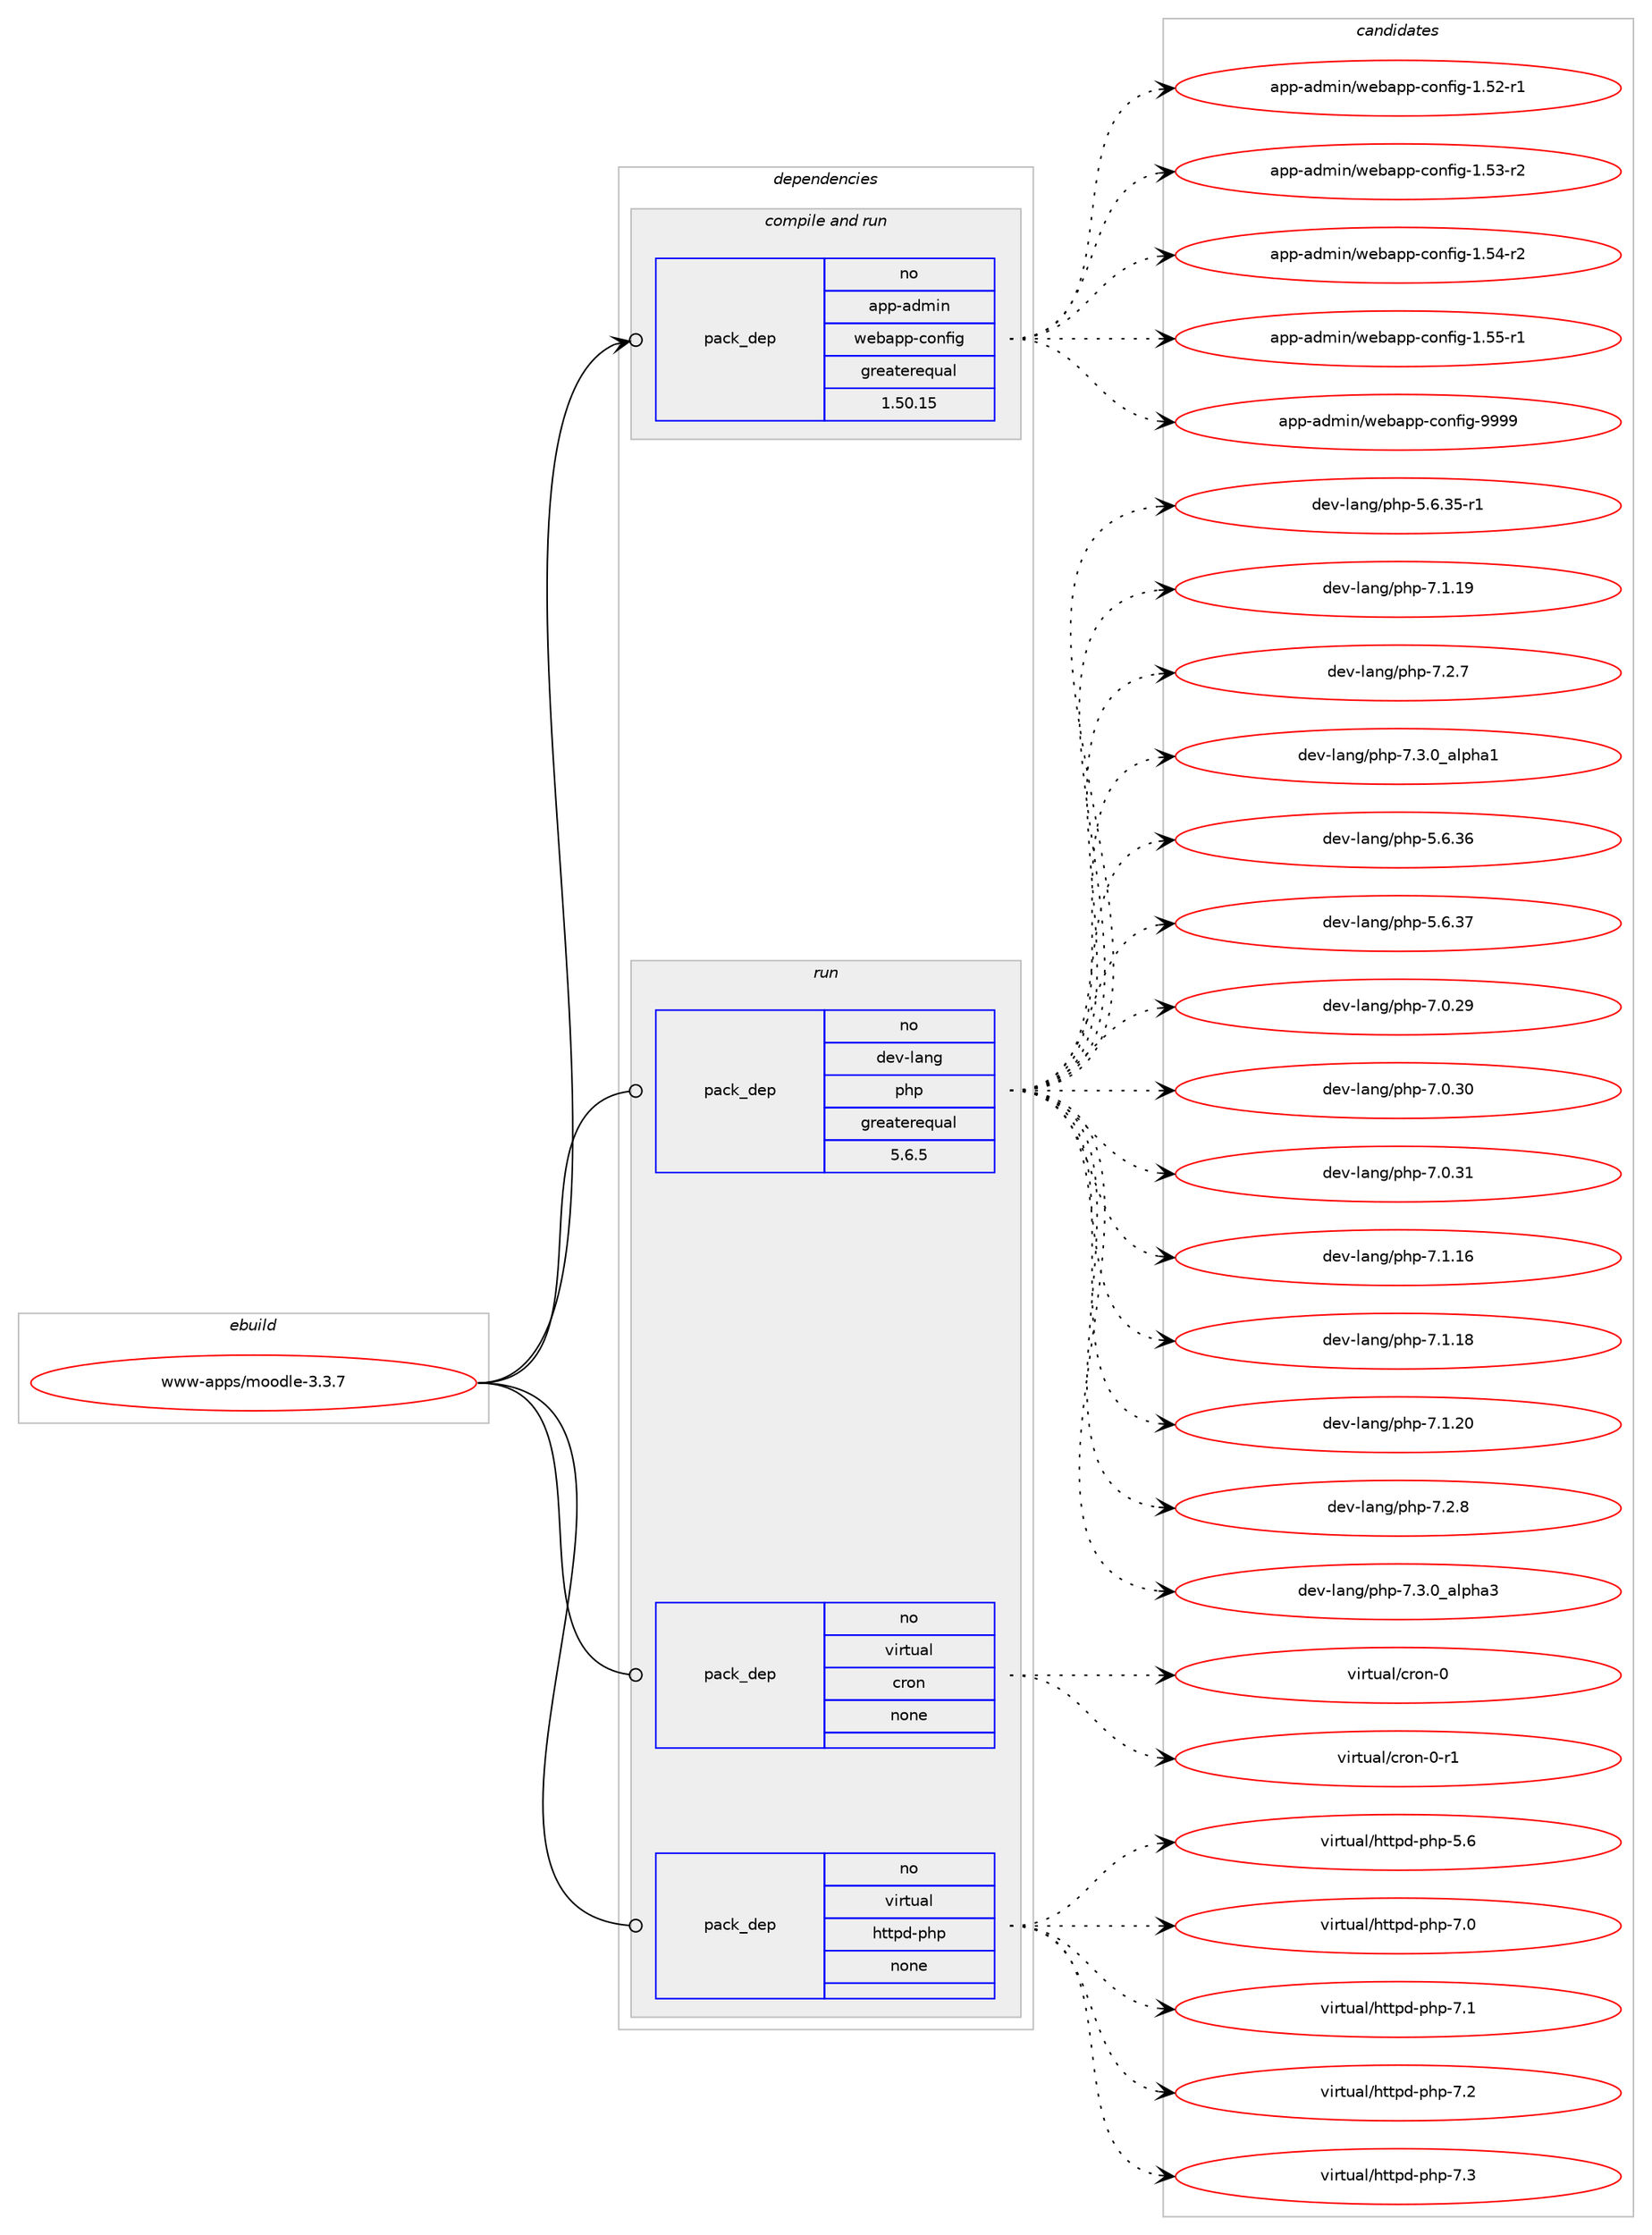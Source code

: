 digraph prolog {

# *************
# Graph options
# *************

newrank=true;
concentrate=true;
compound=true;
graph [rankdir=LR,fontname=Helvetica,fontsize=10,ranksep=1.5];#, ranksep=2.5, nodesep=0.2];
edge  [arrowhead=vee];
node  [fontname=Helvetica,fontsize=10];

# **********
# The ebuild
# **********

subgraph cluster_leftcol {
color=gray;
rank=same;
label=<<i>ebuild</i>>;
id [label="www-apps/moodle-3.3.7", color=red, width=4, href="../www-apps/moodle-3.3.7.svg"];
}

# ****************
# The dependencies
# ****************

subgraph cluster_midcol {
color=gray;
label=<<i>dependencies</i>>;
subgraph cluster_compile {
fillcolor="#eeeeee";
style=filled;
label=<<i>compile</i>>;
}
subgraph cluster_compileandrun {
fillcolor="#eeeeee";
style=filled;
label=<<i>compile and run</i>>;
subgraph pack3276 {
dependency3943 [label=<<TABLE BORDER="0" CELLBORDER="1" CELLSPACING="0" CELLPADDING="4" WIDTH="220"><TR><TD ROWSPAN="6" CELLPADDING="30">pack_dep</TD></TR><TR><TD WIDTH="110">no</TD></TR><TR><TD>app-admin</TD></TR><TR><TD>webapp-config</TD></TR><TR><TD>greaterequal</TD></TR><TR><TD>1.50.15</TD></TR></TABLE>>, shape=none, color=blue];
}
id:e -> dependency3943:w [weight=20,style="solid",arrowhead="odotvee"];
}
subgraph cluster_run {
fillcolor="#eeeeee";
style=filled;
label=<<i>run</i>>;
subgraph pack3277 {
dependency3944 [label=<<TABLE BORDER="0" CELLBORDER="1" CELLSPACING="0" CELLPADDING="4" WIDTH="220"><TR><TD ROWSPAN="6" CELLPADDING="30">pack_dep</TD></TR><TR><TD WIDTH="110">no</TD></TR><TR><TD>dev-lang</TD></TR><TR><TD>php</TD></TR><TR><TD>greaterequal</TD></TR><TR><TD>5.6.5</TD></TR></TABLE>>, shape=none, color=blue];
}
id:e -> dependency3944:w [weight=20,style="solid",arrowhead="odot"];
subgraph pack3278 {
dependency3945 [label=<<TABLE BORDER="0" CELLBORDER="1" CELLSPACING="0" CELLPADDING="4" WIDTH="220"><TR><TD ROWSPAN="6" CELLPADDING="30">pack_dep</TD></TR><TR><TD WIDTH="110">no</TD></TR><TR><TD>virtual</TD></TR><TR><TD>cron</TD></TR><TR><TD>none</TD></TR><TR><TD></TD></TR></TABLE>>, shape=none, color=blue];
}
id:e -> dependency3945:w [weight=20,style="solid",arrowhead="odot"];
subgraph pack3279 {
dependency3946 [label=<<TABLE BORDER="0" CELLBORDER="1" CELLSPACING="0" CELLPADDING="4" WIDTH="220"><TR><TD ROWSPAN="6" CELLPADDING="30">pack_dep</TD></TR><TR><TD WIDTH="110">no</TD></TR><TR><TD>virtual</TD></TR><TR><TD>httpd-php</TD></TR><TR><TD>none</TD></TR><TR><TD></TD></TR></TABLE>>, shape=none, color=blue];
}
id:e -> dependency3946:w [weight=20,style="solid",arrowhead="odot"];
}
}

# **************
# The candidates
# **************

subgraph cluster_choices {
rank=same;
color=gray;
label=<<i>candidates</i>>;

subgraph choice3276 {
color=black;
nodesep=1;
choice971121124597100109105110471191019897112112459911111010210510345494653504511449 [label="app-admin/webapp-config-1.52-r1", color=red, width=4,href="../app-admin/webapp-config-1.52-r1.svg"];
choice971121124597100109105110471191019897112112459911111010210510345494653514511450 [label="app-admin/webapp-config-1.53-r2", color=red, width=4,href="../app-admin/webapp-config-1.53-r2.svg"];
choice971121124597100109105110471191019897112112459911111010210510345494653524511450 [label="app-admin/webapp-config-1.54-r2", color=red, width=4,href="../app-admin/webapp-config-1.54-r2.svg"];
choice971121124597100109105110471191019897112112459911111010210510345494653534511449 [label="app-admin/webapp-config-1.55-r1", color=red, width=4,href="../app-admin/webapp-config-1.55-r1.svg"];
choice97112112459710010910511047119101989711211245991111101021051034557575757 [label="app-admin/webapp-config-9999", color=red, width=4,href="../app-admin/webapp-config-9999.svg"];
dependency3943:e -> choice971121124597100109105110471191019897112112459911111010210510345494653504511449:w [style=dotted,weight="100"];
dependency3943:e -> choice971121124597100109105110471191019897112112459911111010210510345494653514511450:w [style=dotted,weight="100"];
dependency3943:e -> choice971121124597100109105110471191019897112112459911111010210510345494653524511450:w [style=dotted,weight="100"];
dependency3943:e -> choice971121124597100109105110471191019897112112459911111010210510345494653534511449:w [style=dotted,weight="100"];
dependency3943:e -> choice97112112459710010910511047119101989711211245991111101021051034557575757:w [style=dotted,weight="100"];
}
subgraph choice3277 {
color=black;
nodesep=1;
choice100101118451089711010347112104112455346544651534511449 [label="dev-lang/php-5.6.35-r1", color=red, width=4,href="../dev-lang/php-5.6.35-r1.svg"];
choice10010111845108971101034711210411245554649464957 [label="dev-lang/php-7.1.19", color=red, width=4,href="../dev-lang/php-7.1.19.svg"];
choice100101118451089711010347112104112455546504655 [label="dev-lang/php-7.2.7", color=red, width=4,href="../dev-lang/php-7.2.7.svg"];
choice10010111845108971101034711210411245554651464895971081121049749 [label="dev-lang/php-7.3.0_alpha1", color=red, width=4,href="../dev-lang/php-7.3.0_alpha1.svg"];
choice10010111845108971101034711210411245534654465154 [label="dev-lang/php-5.6.36", color=red, width=4,href="../dev-lang/php-5.6.36.svg"];
choice10010111845108971101034711210411245534654465155 [label="dev-lang/php-5.6.37", color=red, width=4,href="../dev-lang/php-5.6.37.svg"];
choice10010111845108971101034711210411245554648465057 [label="dev-lang/php-7.0.29", color=red, width=4,href="../dev-lang/php-7.0.29.svg"];
choice10010111845108971101034711210411245554648465148 [label="dev-lang/php-7.0.30", color=red, width=4,href="../dev-lang/php-7.0.30.svg"];
choice10010111845108971101034711210411245554648465149 [label="dev-lang/php-7.0.31", color=red, width=4,href="../dev-lang/php-7.0.31.svg"];
choice10010111845108971101034711210411245554649464954 [label="dev-lang/php-7.1.16", color=red, width=4,href="../dev-lang/php-7.1.16.svg"];
choice10010111845108971101034711210411245554649464956 [label="dev-lang/php-7.1.18", color=red, width=4,href="../dev-lang/php-7.1.18.svg"];
choice10010111845108971101034711210411245554649465048 [label="dev-lang/php-7.1.20", color=red, width=4,href="../dev-lang/php-7.1.20.svg"];
choice100101118451089711010347112104112455546504656 [label="dev-lang/php-7.2.8", color=red, width=4,href="../dev-lang/php-7.2.8.svg"];
choice10010111845108971101034711210411245554651464895971081121049751 [label="dev-lang/php-7.3.0_alpha3", color=red, width=4,href="../dev-lang/php-7.3.0_alpha3.svg"];
dependency3944:e -> choice100101118451089711010347112104112455346544651534511449:w [style=dotted,weight="100"];
dependency3944:e -> choice10010111845108971101034711210411245554649464957:w [style=dotted,weight="100"];
dependency3944:e -> choice100101118451089711010347112104112455546504655:w [style=dotted,weight="100"];
dependency3944:e -> choice10010111845108971101034711210411245554651464895971081121049749:w [style=dotted,weight="100"];
dependency3944:e -> choice10010111845108971101034711210411245534654465154:w [style=dotted,weight="100"];
dependency3944:e -> choice10010111845108971101034711210411245534654465155:w [style=dotted,weight="100"];
dependency3944:e -> choice10010111845108971101034711210411245554648465057:w [style=dotted,weight="100"];
dependency3944:e -> choice10010111845108971101034711210411245554648465148:w [style=dotted,weight="100"];
dependency3944:e -> choice10010111845108971101034711210411245554648465149:w [style=dotted,weight="100"];
dependency3944:e -> choice10010111845108971101034711210411245554649464954:w [style=dotted,weight="100"];
dependency3944:e -> choice10010111845108971101034711210411245554649464956:w [style=dotted,weight="100"];
dependency3944:e -> choice10010111845108971101034711210411245554649465048:w [style=dotted,weight="100"];
dependency3944:e -> choice100101118451089711010347112104112455546504656:w [style=dotted,weight="100"];
dependency3944:e -> choice10010111845108971101034711210411245554651464895971081121049751:w [style=dotted,weight="100"];
}
subgraph choice3278 {
color=black;
nodesep=1;
choice1181051141161179710847991141111104548 [label="virtual/cron-0", color=red, width=4,href="../virtual/cron-0.svg"];
choice11810511411611797108479911411111045484511449 [label="virtual/cron-0-r1", color=red, width=4,href="../virtual/cron-0-r1.svg"];
dependency3945:e -> choice1181051141161179710847991141111104548:w [style=dotted,weight="100"];
dependency3945:e -> choice11810511411611797108479911411111045484511449:w [style=dotted,weight="100"];
}
subgraph choice3279 {
color=black;
nodesep=1;
choice11810511411611797108471041161161121004511210411245534654 [label="virtual/httpd-php-5.6", color=red, width=4,href="../virtual/httpd-php-5.6.svg"];
choice11810511411611797108471041161161121004511210411245554648 [label="virtual/httpd-php-7.0", color=red, width=4,href="../virtual/httpd-php-7.0.svg"];
choice11810511411611797108471041161161121004511210411245554649 [label="virtual/httpd-php-7.1", color=red, width=4,href="../virtual/httpd-php-7.1.svg"];
choice11810511411611797108471041161161121004511210411245554650 [label="virtual/httpd-php-7.2", color=red, width=4,href="../virtual/httpd-php-7.2.svg"];
choice11810511411611797108471041161161121004511210411245554651 [label="virtual/httpd-php-7.3", color=red, width=4,href="../virtual/httpd-php-7.3.svg"];
dependency3946:e -> choice11810511411611797108471041161161121004511210411245534654:w [style=dotted,weight="100"];
dependency3946:e -> choice11810511411611797108471041161161121004511210411245554648:w [style=dotted,weight="100"];
dependency3946:e -> choice11810511411611797108471041161161121004511210411245554649:w [style=dotted,weight="100"];
dependency3946:e -> choice11810511411611797108471041161161121004511210411245554650:w [style=dotted,weight="100"];
dependency3946:e -> choice11810511411611797108471041161161121004511210411245554651:w [style=dotted,weight="100"];
}
}

}
